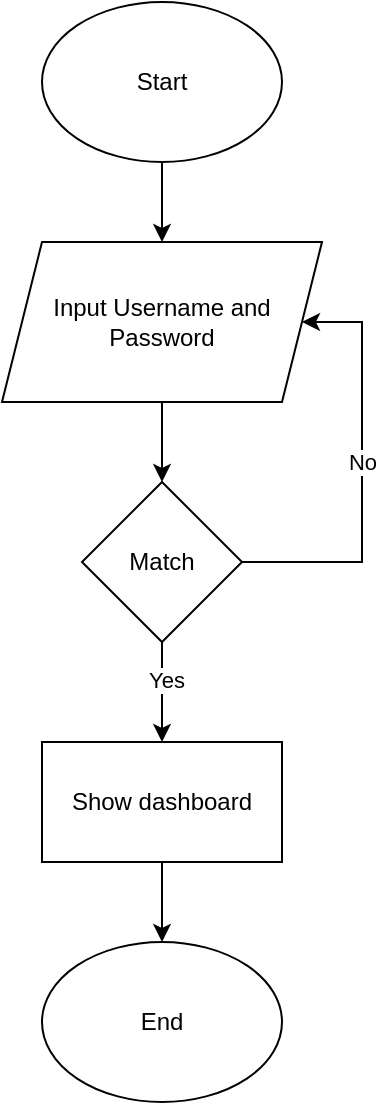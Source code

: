 <mxfile version="22.0.8" type="github" pages="5">
  <diagram name="Login" id="3Osj_PpEpOVRLvcxN6Dh">
    <mxGraphModel dx="880" dy="516" grid="1" gridSize="10" guides="1" tooltips="1" connect="1" arrows="1" fold="1" page="1" pageScale="1" pageWidth="1600" pageHeight="1500" math="0" shadow="0">
      <root>
        <mxCell id="0" />
        <mxCell id="1" parent="0" />
        <mxCell id="aVHC4P-Hyo6wyfgjDPvl-1" value="Start" style="ellipse;whiteSpace=wrap;html=1;" vertex="1" parent="1">
          <mxGeometry x="240" y="90" width="120" height="80" as="geometry" />
        </mxCell>
        <mxCell id="aVHC4P-Hyo6wyfgjDPvl-2" value="Input Username and Password" style="shape=parallelogram;perimeter=parallelogramPerimeter;whiteSpace=wrap;html=1;fixedSize=1;" vertex="1" parent="1">
          <mxGeometry x="220" y="210" width="160" height="80" as="geometry" />
        </mxCell>
        <mxCell id="aVHC4P-Hyo6wyfgjDPvl-3" value="Match" style="rhombus;whiteSpace=wrap;html=1;" vertex="1" parent="1">
          <mxGeometry x="260" y="330" width="80" height="80" as="geometry" />
        </mxCell>
        <mxCell id="aVHC4P-Hyo6wyfgjDPvl-4" value="" style="endArrow=classic;html=1;rounded=0;exitX=0.5;exitY=1;exitDx=0;exitDy=0;entryX=0.5;entryY=0;entryDx=0;entryDy=0;" edge="1" parent="1" source="aVHC4P-Hyo6wyfgjDPvl-1" target="aVHC4P-Hyo6wyfgjDPvl-2">
          <mxGeometry width="50" height="50" relative="1" as="geometry">
            <mxPoint x="460" y="300" as="sourcePoint" />
            <mxPoint x="510" y="250" as="targetPoint" />
          </mxGeometry>
        </mxCell>
        <mxCell id="aVHC4P-Hyo6wyfgjDPvl-5" value="" style="endArrow=classic;html=1;rounded=0;exitX=0.5;exitY=1;exitDx=0;exitDy=0;entryX=0.5;entryY=0;entryDx=0;entryDy=0;" edge="1" parent="1" source="aVHC4P-Hyo6wyfgjDPvl-2" target="aVHC4P-Hyo6wyfgjDPvl-3">
          <mxGeometry width="50" height="50" relative="1" as="geometry">
            <mxPoint x="480" y="400" as="sourcePoint" />
            <mxPoint x="530" y="350" as="targetPoint" />
          </mxGeometry>
        </mxCell>
        <mxCell id="aVHC4P-Hyo6wyfgjDPvl-6" value="Show dashboard" style="rounded=0;whiteSpace=wrap;html=1;" vertex="1" parent="1">
          <mxGeometry x="240" y="460" width="120" height="60" as="geometry" />
        </mxCell>
        <mxCell id="aVHC4P-Hyo6wyfgjDPvl-7" value="" style="endArrow=classic;html=1;rounded=0;exitX=0.5;exitY=1;exitDx=0;exitDy=0;entryX=0.5;entryY=0;entryDx=0;entryDy=0;" edge="1" parent="1" source="aVHC4P-Hyo6wyfgjDPvl-3" target="aVHC4P-Hyo6wyfgjDPvl-6">
          <mxGeometry width="50" height="50" relative="1" as="geometry">
            <mxPoint x="430" y="430" as="sourcePoint" />
            <mxPoint x="480" y="380" as="targetPoint" />
          </mxGeometry>
        </mxCell>
        <mxCell id="aVHC4P-Hyo6wyfgjDPvl-8" value="Yes" style="edgeLabel;html=1;align=center;verticalAlign=middle;resizable=0;points=[];" vertex="1" connectable="0" parent="aVHC4P-Hyo6wyfgjDPvl-7">
          <mxGeometry x="-0.25" y="2" relative="1" as="geometry">
            <mxPoint as="offset" />
          </mxGeometry>
        </mxCell>
        <mxCell id="aVHC4P-Hyo6wyfgjDPvl-9" value="" style="endArrow=classic;html=1;rounded=0;exitX=1;exitY=0.5;exitDx=0;exitDy=0;entryX=1;entryY=0.5;entryDx=0;entryDy=0;" edge="1" parent="1" source="aVHC4P-Hyo6wyfgjDPvl-3" target="aVHC4P-Hyo6wyfgjDPvl-2">
          <mxGeometry width="50" height="50" relative="1" as="geometry">
            <mxPoint x="450" y="370" as="sourcePoint" />
            <mxPoint x="500" y="320" as="targetPoint" />
            <Array as="points">
              <mxPoint x="400" y="370" />
              <mxPoint x="400" y="250" />
            </Array>
          </mxGeometry>
        </mxCell>
        <mxCell id="aVHC4P-Hyo6wyfgjDPvl-11" value="No" style="edgeLabel;html=1;align=center;verticalAlign=middle;resizable=0;points=[];" vertex="1" connectable="0" parent="aVHC4P-Hyo6wyfgjDPvl-9">
          <mxGeometry x="0.391" relative="1" as="geometry">
            <mxPoint y="36" as="offset" />
          </mxGeometry>
        </mxCell>
        <mxCell id="aVHC4P-Hyo6wyfgjDPvl-12" value="End" style="ellipse;whiteSpace=wrap;html=1;" vertex="1" parent="1">
          <mxGeometry x="240" y="560" width="120" height="80" as="geometry" />
        </mxCell>
        <mxCell id="aVHC4P-Hyo6wyfgjDPvl-13" value="" style="endArrow=classic;html=1;rounded=0;exitX=0.5;exitY=1;exitDx=0;exitDy=0;entryX=0.5;entryY=0;entryDx=0;entryDy=0;" edge="1" parent="1" source="aVHC4P-Hyo6wyfgjDPvl-6" target="aVHC4P-Hyo6wyfgjDPvl-12">
          <mxGeometry width="50" height="50" relative="1" as="geometry">
            <mxPoint x="440" y="560" as="sourcePoint" />
            <mxPoint x="490" y="510" as="targetPoint" />
          </mxGeometry>
        </mxCell>
      </root>
    </mxGraphModel>
  </diagram>
  <diagram id="lWIt7MHkIhdqNOLQ6yrl" name="Create DPL">
    <mxGraphModel dx="765" dy="449" grid="1" gridSize="10" guides="1" tooltips="1" connect="1" arrows="1" fold="1" page="1" pageScale="1" pageWidth="1600" pageHeight="1500" math="0" shadow="0">
      <root>
        <mxCell id="0" />
        <mxCell id="1" parent="0" />
        <mxCell id="iqB6r735V7o8VLmGWO_r-1" value="Start" style="ellipse;whiteSpace=wrap;html=1;" vertex="1" parent="1">
          <mxGeometry x="250" y="140" width="120" height="80" as="geometry" />
        </mxCell>
        <mxCell id="iqB6r735V7o8VLmGWO_r-2" value="Input DPL Detail,&lt;br&gt;excluding items detail" style="shape=parallelogram;perimeter=parallelogramPerimeter;whiteSpace=wrap;html=1;fixedSize=1;" vertex="1" parent="1">
          <mxGeometry x="230" y="460" width="160" height="80" as="geometry" />
        </mxCell>
        <mxCell id="iqB6r735V7o8VLmGWO_r-3" value="Add more ?" style="rhombus;whiteSpace=wrap;html=1;" vertex="1" parent="1">
          <mxGeometry x="270" y="800" width="80" height="80" as="geometry" />
        </mxCell>
        <mxCell id="iqB6r735V7o8VLmGWO_r-11" value="End" style="ellipse;whiteSpace=wrap;html=1;" vertex="1" parent="1">
          <mxGeometry x="250" y="920" width="120" height="80" as="geometry" />
        </mxCell>
        <mxCell id="iqB6r735V7o8VLmGWO_r-13" value="Login" style="shape=process;whiteSpace=wrap;html=1;backgroundOutline=1;" vertex="1" parent="1">
          <mxGeometry x="250" y="260" width="120" height="60" as="geometry" />
        </mxCell>
        <mxCell id="iqB6r735V7o8VLmGWO_r-14" value="Select&amp;nbsp; Create DPL menu" style="rounded=0;whiteSpace=wrap;html=1;" vertex="1" parent="1">
          <mxGeometry x="250" y="360" width="120" height="60" as="geometry" />
        </mxCell>
        <mxCell id="iqB6r735V7o8VLmGWO_r-15" value="" style="endArrow=classic;html=1;rounded=0;exitX=0.5;exitY=1;exitDx=0;exitDy=0;entryX=0.5;entryY=0;entryDx=0;entryDy=0;" edge="1" parent="1" source="iqB6r735V7o8VLmGWO_r-1" target="iqB6r735V7o8VLmGWO_r-13">
          <mxGeometry width="50" height="50" relative="1" as="geometry">
            <mxPoint x="460" y="320" as="sourcePoint" />
            <mxPoint x="510" y="270" as="targetPoint" />
          </mxGeometry>
        </mxCell>
        <mxCell id="iqB6r735V7o8VLmGWO_r-16" value="" style="endArrow=classic;html=1;rounded=0;exitX=0.5;exitY=1;exitDx=0;exitDy=0;entryX=0.5;entryY=0;entryDx=0;entryDy=0;" edge="1" parent="1" source="iqB6r735V7o8VLmGWO_r-13" target="iqB6r735V7o8VLmGWO_r-14">
          <mxGeometry width="50" height="50" relative="1" as="geometry">
            <mxPoint x="480" y="360" as="sourcePoint" />
            <mxPoint x="530" y="310" as="targetPoint" />
          </mxGeometry>
        </mxCell>
        <mxCell id="iqB6r735V7o8VLmGWO_r-18" value="" style="endArrow=classic;html=1;rounded=0;exitX=0.5;exitY=1;exitDx=0;exitDy=0;entryX=0.5;entryY=0;entryDx=0;entryDy=0;" edge="1" parent="1" source="iqB6r735V7o8VLmGWO_r-14" target="iqB6r735V7o8VLmGWO_r-2">
          <mxGeometry width="50" height="50" relative="1" as="geometry">
            <mxPoint x="470" y="460" as="sourcePoint" />
            <mxPoint x="520" y="410" as="targetPoint" />
          </mxGeometry>
        </mxCell>
        <mxCell id="iqB6r735V7o8VLmGWO_r-19" value="Save DPL" style="rounded=0;whiteSpace=wrap;html=1;" vertex="1" parent="1">
          <mxGeometry x="250" y="580" width="120" height="60" as="geometry" />
        </mxCell>
        <mxCell id="iqB6r735V7o8VLmGWO_r-20" value="" style="endArrow=classic;html=1;rounded=0;exitX=0.5;exitY=1;exitDx=0;exitDy=0;entryX=0.5;entryY=0;entryDx=0;entryDy=0;" edge="1" parent="1" source="iqB6r735V7o8VLmGWO_r-2" target="iqB6r735V7o8VLmGWO_r-19">
          <mxGeometry width="50" height="50" relative="1" as="geometry">
            <mxPoint x="460" y="600" as="sourcePoint" />
            <mxPoint x="510" y="550" as="targetPoint" />
          </mxGeometry>
        </mxCell>
        <mxCell id="iqB6r735V7o8VLmGWO_r-21" value="Input DPL Items detail" style="shape=parallelogram;perimeter=parallelogramPerimeter;whiteSpace=wrap;html=1;fixedSize=1;" vertex="1" parent="1">
          <mxGeometry x="230" y="680" width="160" height="80" as="geometry" />
        </mxCell>
        <mxCell id="iqB6r735V7o8VLmGWO_r-22" value="" style="endArrow=classic;html=1;rounded=0;exitX=0.5;exitY=1;exitDx=0;exitDy=0;entryX=0.5;entryY=0;entryDx=0;entryDy=0;" edge="1" parent="1" source="iqB6r735V7o8VLmGWO_r-19" target="iqB6r735V7o8VLmGWO_r-21">
          <mxGeometry width="50" height="50" relative="1" as="geometry">
            <mxPoint x="490" y="660" as="sourcePoint" />
            <mxPoint x="540" y="610" as="targetPoint" />
          </mxGeometry>
        </mxCell>
        <mxCell id="iqB6r735V7o8VLmGWO_r-23" value="" style="endArrow=classic;html=1;rounded=0;exitX=1;exitY=0.5;exitDx=0;exitDy=0;entryX=1;entryY=0.5;entryDx=0;entryDy=0;" edge="1" parent="1" source="iqB6r735V7o8VLmGWO_r-3" target="iqB6r735V7o8VLmGWO_r-21">
          <mxGeometry width="50" height="50" relative="1" as="geometry">
            <mxPoint x="440" y="850" as="sourcePoint" />
            <mxPoint x="490" y="800" as="targetPoint" />
            <Array as="points">
              <mxPoint x="410" y="840" />
              <mxPoint x="410" y="720" />
            </Array>
          </mxGeometry>
        </mxCell>
        <mxCell id="iqB6r735V7o8VLmGWO_r-24" value="Yes" style="edgeLabel;html=1;align=center;verticalAlign=middle;resizable=0;points=[];" vertex="1" connectable="0" parent="iqB6r735V7o8VLmGWO_r-23">
          <mxGeometry x="-0.747" y="2" relative="1" as="geometry">
            <mxPoint x="3" y="2" as="offset" />
          </mxGeometry>
        </mxCell>
        <mxCell id="iqB6r735V7o8VLmGWO_r-25" value="" style="endArrow=classic;html=1;rounded=0;exitX=0.5;exitY=1;exitDx=0;exitDy=0;entryX=0.5;entryY=0;entryDx=0;entryDy=0;" edge="1" parent="1" source="iqB6r735V7o8VLmGWO_r-3" target="iqB6r735V7o8VLmGWO_r-11">
          <mxGeometry width="50" height="50" relative="1" as="geometry">
            <mxPoint x="400" y="920" as="sourcePoint" />
            <mxPoint x="450" y="870" as="targetPoint" />
          </mxGeometry>
        </mxCell>
        <mxCell id="iqB6r735V7o8VLmGWO_r-26" value="No" style="edgeLabel;html=1;align=center;verticalAlign=middle;resizable=0;points=[];" vertex="1" connectable="0" parent="iqB6r735V7o8VLmGWO_r-25">
          <mxGeometry x="-0.118" relative="1" as="geometry">
            <mxPoint as="offset" />
          </mxGeometry>
        </mxCell>
        <mxCell id="iqB6r735V7o8VLmGWO_r-27" value="" style="endArrow=classic;html=1;rounded=0;exitX=0.5;exitY=1;exitDx=0;exitDy=0;entryX=0.5;entryY=0;entryDx=0;entryDy=0;" edge="1" parent="1" source="iqB6r735V7o8VLmGWO_r-21" target="iqB6r735V7o8VLmGWO_r-3">
          <mxGeometry width="50" height="50" relative="1" as="geometry">
            <mxPoint x="500" y="900" as="sourcePoint" />
            <mxPoint x="550" y="850" as="targetPoint" />
          </mxGeometry>
        </mxCell>
      </root>
    </mxGraphModel>
  </diagram>
  <diagram id="fG5wQm2XR67bakoBbqCV" name="View List DPL">
    <mxGraphModel dx="880" dy="516" grid="1" gridSize="10" guides="1" tooltips="1" connect="1" arrows="1" fold="1" page="1" pageScale="1" pageWidth="1600" pageHeight="1500" math="0" shadow="0">
      <root>
        <mxCell id="0" />
        <mxCell id="1" parent="0" />
        <mxCell id="DL4NoL_Kd0FlUDeVLIMP-1" value="Start" style="ellipse;whiteSpace=wrap;html=1;" vertex="1" parent="1">
          <mxGeometry x="250" y="140" width="120" height="80" as="geometry" />
        </mxCell>
        <mxCell id="DL4NoL_Kd0FlUDeVLIMP-4" value="End" style="ellipse;whiteSpace=wrap;html=1;" vertex="1" parent="1">
          <mxGeometry x="250" y="460" width="120" height="80" as="geometry" />
        </mxCell>
        <mxCell id="DL4NoL_Kd0FlUDeVLIMP-5" value="Login" style="shape=process;whiteSpace=wrap;html=1;backgroundOutline=1;" vertex="1" parent="1">
          <mxGeometry x="250" y="260" width="120" height="60" as="geometry" />
        </mxCell>
        <mxCell id="DL4NoL_Kd0FlUDeVLIMP-6" value="Select&amp;nbsp; List DPL menu" style="rounded=0;whiteSpace=wrap;html=1;" vertex="1" parent="1">
          <mxGeometry x="250" y="360" width="120" height="60" as="geometry" />
        </mxCell>
        <mxCell id="DL4NoL_Kd0FlUDeVLIMP-7" value="" style="endArrow=classic;html=1;rounded=0;exitX=0.5;exitY=1;exitDx=0;exitDy=0;entryX=0.5;entryY=0;entryDx=0;entryDy=0;" edge="1" parent="1" source="DL4NoL_Kd0FlUDeVLIMP-1" target="DL4NoL_Kd0FlUDeVLIMP-5">
          <mxGeometry width="50" height="50" relative="1" as="geometry">
            <mxPoint x="460" y="320" as="sourcePoint" />
            <mxPoint x="510" y="270" as="targetPoint" />
          </mxGeometry>
        </mxCell>
        <mxCell id="DL4NoL_Kd0FlUDeVLIMP-8" value="" style="endArrow=classic;html=1;rounded=0;exitX=0.5;exitY=1;exitDx=0;exitDy=0;entryX=0.5;entryY=0;entryDx=0;entryDy=0;" edge="1" parent="1" source="DL4NoL_Kd0FlUDeVLIMP-5" target="DL4NoL_Kd0FlUDeVLIMP-6">
          <mxGeometry width="50" height="50" relative="1" as="geometry">
            <mxPoint x="480" y="360" as="sourcePoint" />
            <mxPoint x="530" y="310" as="targetPoint" />
          </mxGeometry>
        </mxCell>
        <mxCell id="DL4NoL_Kd0FlUDeVLIMP-16" value="" style="endArrow=classic;html=1;rounded=0;exitX=0.5;exitY=1;exitDx=0;exitDy=0;entryX=0.5;entryY=0;entryDx=0;entryDy=0;" edge="1" parent="1" source="DL4NoL_Kd0FlUDeVLIMP-6" target="DL4NoL_Kd0FlUDeVLIMP-4">
          <mxGeometry width="50" height="50" relative="1" as="geometry">
            <mxPoint x="310" y="880" as="sourcePoint" />
            <mxPoint x="450" y="870" as="targetPoint" />
          </mxGeometry>
        </mxCell>
      </root>
    </mxGraphModel>
  </diagram>
  <diagram id="d7Tr7A6FppsewO63MVZH" name="View Detail DPL">
    <mxGraphModel dx="880" dy="516" grid="1" gridSize="10" guides="1" tooltips="1" connect="1" arrows="1" fold="1" page="1" pageScale="1" pageWidth="1600" pageHeight="1500" math="0" shadow="0">
      <root>
        <mxCell id="0" />
        <mxCell id="1" parent="0" />
        <mxCell id="q1mJhXBMwVM2F4Pv9Z2n-1" value="Start" style="ellipse;whiteSpace=wrap;html=1;" vertex="1" parent="1">
          <mxGeometry x="240" y="70" width="120" height="80" as="geometry" />
        </mxCell>
        <mxCell id="q1mJhXBMwVM2F4Pv9Z2n-2" value="View List DPL" style="shape=process;whiteSpace=wrap;html=1;backgroundOutline=1;" vertex="1" parent="1">
          <mxGeometry x="240" y="180" width="120" height="60" as="geometry" />
        </mxCell>
        <mxCell id="q1mJhXBMwVM2F4Pv9Z2n-3" value="Click on the DPL number" style="rounded=0;whiteSpace=wrap;html=1;" vertex="1" parent="1">
          <mxGeometry x="240" y="270" width="120" height="60" as="geometry" />
        </mxCell>
        <mxCell id="q1mJhXBMwVM2F4Pv9Z2n-4" value="Show Detail DPL" style="rounded=0;whiteSpace=wrap;html=1;" vertex="1" parent="1">
          <mxGeometry x="240" y="360" width="120" height="60" as="geometry" />
        </mxCell>
        <mxCell id="q1mJhXBMwVM2F4Pv9Z2n-5" value="" style="endArrow=classic;html=1;rounded=0;exitX=0.5;exitY=1;exitDx=0;exitDy=0;entryX=0.5;entryY=0;entryDx=0;entryDy=0;" edge="1" parent="1" source="q1mJhXBMwVM2F4Pv9Z2n-1" target="q1mJhXBMwVM2F4Pv9Z2n-2">
          <mxGeometry width="50" height="50" relative="1" as="geometry">
            <mxPoint x="380" y="190" as="sourcePoint" />
            <mxPoint x="430" y="140" as="targetPoint" />
          </mxGeometry>
        </mxCell>
        <mxCell id="q1mJhXBMwVM2F4Pv9Z2n-6" value="" style="endArrow=classic;html=1;rounded=0;exitX=0.5;exitY=1;exitDx=0;exitDy=0;entryX=0.5;entryY=0;entryDx=0;entryDy=0;" edge="1" parent="1" source="q1mJhXBMwVM2F4Pv9Z2n-2" target="q1mJhXBMwVM2F4Pv9Z2n-3">
          <mxGeometry width="50" height="50" relative="1" as="geometry">
            <mxPoint x="400" y="320" as="sourcePoint" />
            <mxPoint x="450" y="270" as="targetPoint" />
          </mxGeometry>
        </mxCell>
        <mxCell id="q1mJhXBMwVM2F4Pv9Z2n-7" value="" style="endArrow=classic;html=1;rounded=0;exitX=0.5;exitY=1;exitDx=0;exitDy=0;entryX=0.5;entryY=0;entryDx=0;entryDy=0;" edge="1" parent="1" source="q1mJhXBMwVM2F4Pv9Z2n-3" target="q1mJhXBMwVM2F4Pv9Z2n-4">
          <mxGeometry width="50" height="50" relative="1" as="geometry">
            <mxPoint x="430" y="450" as="sourcePoint" />
            <mxPoint x="480" y="400" as="targetPoint" />
          </mxGeometry>
        </mxCell>
        <mxCell id="q1mJhXBMwVM2F4Pv9Z2n-9" value="End" style="ellipse;whiteSpace=wrap;html=1;" vertex="1" parent="1">
          <mxGeometry x="240" y="450" width="120" height="80" as="geometry" />
        </mxCell>
        <mxCell id="q1mJhXBMwVM2F4Pv9Z2n-10" value="" style="endArrow=classic;html=1;rounded=0;exitX=0.5;exitY=1;exitDx=0;exitDy=0;entryX=0.5;entryY=0;entryDx=0;entryDy=0;" edge="1" parent="1" source="q1mJhXBMwVM2F4Pv9Z2n-4" target="q1mJhXBMwVM2F4Pv9Z2n-9">
          <mxGeometry width="50" height="50" relative="1" as="geometry">
            <mxPoint x="430" y="490" as="sourcePoint" />
            <mxPoint x="480" y="440" as="targetPoint" />
          </mxGeometry>
        </mxCell>
      </root>
    </mxGraphModel>
  </diagram>
  <diagram id="O6KbEUl6N8KEHsfyC8Bk" name="Item Approval">
    <mxGraphModel dx="880" dy="516" grid="1" gridSize="10" guides="1" tooltips="1" connect="1" arrows="1" fold="1" page="1" pageScale="1" pageWidth="1600" pageHeight="1500" math="0" shadow="0">
      <root>
        <mxCell id="0" />
        <mxCell id="1" parent="0" />
        <mxCell id="kmJ17mhOvdl3ANgSFX1H-1" value="Start" style="ellipse;whiteSpace=wrap;html=1;" vertex="1" parent="1">
          <mxGeometry x="240" y="70" width="120" height="80" as="geometry" />
        </mxCell>
        <mxCell id="kmJ17mhOvdl3ANgSFX1H-2" value="View Detail DPL" style="shape=process;whiteSpace=wrap;html=1;backgroundOutline=1;" vertex="1" parent="1">
          <mxGeometry x="240" y="190" width="120" height="60" as="geometry" />
        </mxCell>
        <mxCell id="kmJ17mhOvdl3ANgSFX1H-5" value="" style="endArrow=classic;html=1;rounded=0;exitX=0.5;exitY=1;exitDx=0;exitDy=0;entryX=0.5;entryY=0;entryDx=0;entryDy=0;" edge="1" parent="1" source="kmJ17mhOvdl3ANgSFX1H-1" target="kmJ17mhOvdl3ANgSFX1H-2">
          <mxGeometry width="50" height="50" relative="1" as="geometry">
            <mxPoint x="380" y="190" as="sourcePoint" />
            <mxPoint x="430" y="140" as="targetPoint" />
          </mxGeometry>
        </mxCell>
        <mxCell id="yaAWJJ1peoI1ICuQBHnI-1" value="Authorized" style="rhombus;whiteSpace=wrap;html=1;" vertex="1" parent="1">
          <mxGeometry x="260" y="290" width="80" height="80" as="geometry" />
        </mxCell>
        <mxCell id="yaAWJJ1peoI1ICuQBHnI-2" value="Show button approve" style="rounded=0;whiteSpace=wrap;html=1;" vertex="1" parent="1">
          <mxGeometry x="240" y="410" width="120" height="60" as="geometry" />
        </mxCell>
        <mxCell id="yaAWJJ1peoI1ICuQBHnI-4" value="Approve all" style="rhombus;whiteSpace=wrap;html=1;" vertex="1" parent="1">
          <mxGeometry x="260" y="520" width="80" height="80" as="geometry" />
        </mxCell>
        <mxCell id="yaAWJJ1peoI1ICuQBHnI-5" value="Click approve all button" style="rounded=0;whiteSpace=wrap;html=1;" vertex="1" parent="1">
          <mxGeometry x="160" y="650" width="120" height="60" as="geometry" />
        </mxCell>
        <mxCell id="yaAWJJ1peoI1ICuQBHnI-6" value="Click approve on appoved item" style="rounded=0;whiteSpace=wrap;html=1;" vertex="1" parent="1">
          <mxGeometry x="320" y="650" width="120" height="60" as="geometry" />
        </mxCell>
        <mxCell id="yaAWJJ1peoI1ICuQBHnI-7" value="" style="endArrow=classic;html=1;rounded=0;exitX=0;exitY=0.5;exitDx=0;exitDy=0;entryX=0.5;entryY=0;entryDx=0;entryDy=0;" edge="1" parent="1" source="yaAWJJ1peoI1ICuQBHnI-4" target="yaAWJJ1peoI1ICuQBHnI-5">
          <mxGeometry width="50" height="50" relative="1" as="geometry">
            <mxPoint x="90" y="560" as="sourcePoint" />
            <mxPoint x="140" y="510" as="targetPoint" />
            <Array as="points">
              <mxPoint x="220" y="560" />
            </Array>
          </mxGeometry>
        </mxCell>
        <mxCell id="yaAWJJ1peoI1ICuQBHnI-15" value="Yes" style="edgeLabel;html=1;align=center;verticalAlign=middle;resizable=0;points=[];" vertex="1" connectable="0" parent="yaAWJJ1peoI1ICuQBHnI-7">
          <mxGeometry x="-0.661" y="1" relative="1" as="geometry">
            <mxPoint as="offset" />
          </mxGeometry>
        </mxCell>
        <mxCell id="yaAWJJ1peoI1ICuQBHnI-8" value="" style="endArrow=classic;html=1;rounded=0;exitX=1;exitY=0.5;exitDx=0;exitDy=0;entryX=0.5;entryY=0;entryDx=0;entryDy=0;" edge="1" parent="1" source="yaAWJJ1peoI1ICuQBHnI-4" target="yaAWJJ1peoI1ICuQBHnI-6">
          <mxGeometry width="50" height="50" relative="1" as="geometry">
            <mxPoint x="430" y="570" as="sourcePoint" />
            <mxPoint x="480" y="520" as="targetPoint" />
            <Array as="points">
              <mxPoint x="380" y="560" />
            </Array>
          </mxGeometry>
        </mxCell>
        <mxCell id="yaAWJJ1peoI1ICuQBHnI-16" value="No" style="edgeLabel;html=1;align=center;verticalAlign=middle;resizable=0;points=[];" vertex="1" connectable="0" parent="yaAWJJ1peoI1ICuQBHnI-8">
          <mxGeometry x="-0.708" relative="1" as="geometry">
            <mxPoint as="offset" />
          </mxGeometry>
        </mxCell>
        <mxCell id="yaAWJJ1peoI1ICuQBHnI-9" value="End" style="ellipse;whiteSpace=wrap;html=1;" vertex="1" parent="1">
          <mxGeometry x="240" y="760" width="120" height="80" as="geometry" />
        </mxCell>
        <mxCell id="yaAWJJ1peoI1ICuQBHnI-10" value="" style="endArrow=classic;html=1;rounded=0;exitX=0.5;exitY=1;exitDx=0;exitDy=0;entryX=1;entryY=0.5;entryDx=0;entryDy=0;" edge="1" parent="1" source="yaAWJJ1peoI1ICuQBHnI-6" target="yaAWJJ1peoI1ICuQBHnI-9">
          <mxGeometry width="50" height="50" relative="1" as="geometry">
            <mxPoint x="520" y="750" as="sourcePoint" />
            <mxPoint x="570" y="700" as="targetPoint" />
            <Array as="points">
              <mxPoint x="380" y="800" />
            </Array>
          </mxGeometry>
        </mxCell>
        <mxCell id="yaAWJJ1peoI1ICuQBHnI-11" value="" style="endArrow=classic;html=1;rounded=0;exitX=0.5;exitY=1;exitDx=0;exitDy=0;entryX=0;entryY=0.5;entryDx=0;entryDy=0;" edge="1" parent="1" source="yaAWJJ1peoI1ICuQBHnI-5" target="yaAWJJ1peoI1ICuQBHnI-9">
          <mxGeometry width="50" height="50" relative="1" as="geometry">
            <mxPoint x="80" y="760" as="sourcePoint" />
            <mxPoint x="130" y="710" as="targetPoint" />
            <Array as="points">
              <mxPoint x="220" y="800" />
            </Array>
          </mxGeometry>
        </mxCell>
        <mxCell id="yaAWJJ1peoI1ICuQBHnI-12" value="" style="endArrow=classic;html=1;rounded=0;exitX=0.5;exitY=1;exitDx=0;exitDy=0;entryX=0.5;entryY=0;entryDx=0;entryDy=0;" edge="1" parent="1" source="kmJ17mhOvdl3ANgSFX1H-2" target="yaAWJJ1peoI1ICuQBHnI-1">
          <mxGeometry width="50" height="50" relative="1" as="geometry">
            <mxPoint x="420" y="280" as="sourcePoint" />
            <mxPoint x="470" y="230" as="targetPoint" />
          </mxGeometry>
        </mxCell>
        <mxCell id="yaAWJJ1peoI1ICuQBHnI-13" value="" style="endArrow=classic;html=1;rounded=0;exitX=0.5;exitY=1;exitDx=0;exitDy=0;entryX=0.5;entryY=0;entryDx=0;entryDy=0;" edge="1" parent="1" source="yaAWJJ1peoI1ICuQBHnI-1" target="yaAWJJ1peoI1ICuQBHnI-2">
          <mxGeometry width="50" height="50" relative="1" as="geometry">
            <mxPoint x="450" y="320" as="sourcePoint" />
            <mxPoint x="500" y="270" as="targetPoint" />
          </mxGeometry>
        </mxCell>
        <mxCell id="yaAWJJ1peoI1ICuQBHnI-14" value="" style="endArrow=classic;html=1;rounded=0;exitX=0.5;exitY=1;exitDx=0;exitDy=0;entryX=0.5;entryY=0;entryDx=0;entryDy=0;" edge="1" parent="1" source="yaAWJJ1peoI1ICuQBHnI-2" target="yaAWJJ1peoI1ICuQBHnI-4">
          <mxGeometry width="50" height="50" relative="1" as="geometry">
            <mxPoint x="460" y="550" as="sourcePoint" />
            <mxPoint x="510" y="500" as="targetPoint" />
          </mxGeometry>
        </mxCell>
      </root>
    </mxGraphModel>
  </diagram>
</mxfile>
